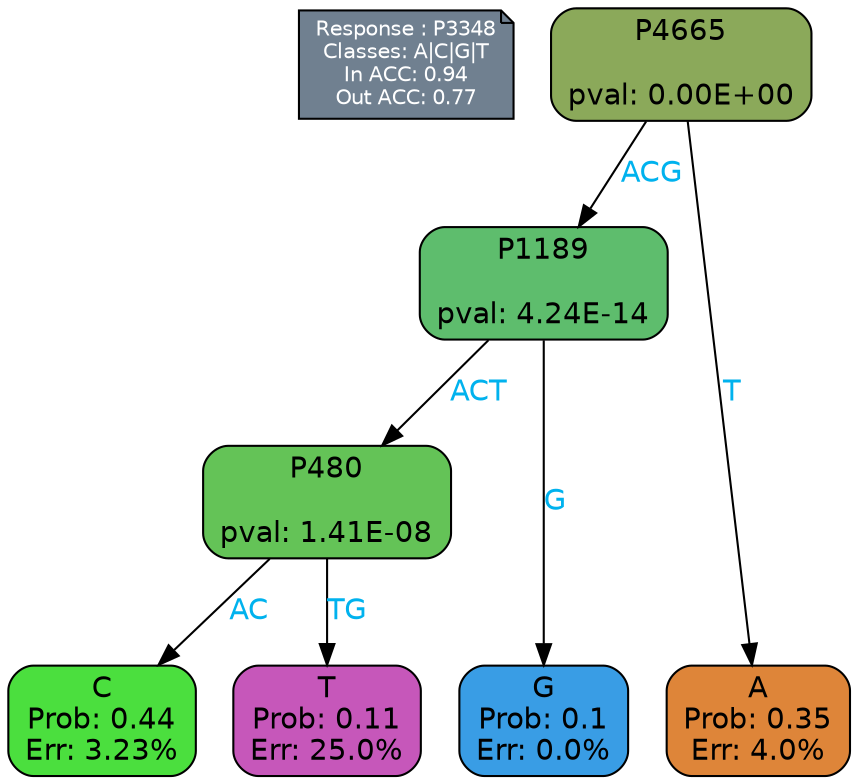 digraph Tree {
node [shape=box, style="filled, rounded", color="black", fontname=helvetica] ;
graph [ranksep=equally, splines=polylines, bgcolor=transparent, dpi=600] ;
edge [fontname=helvetica] ;
LEGEND [label="Response : P3348
Classes: A|C|G|T
In ACC: 0.94
Out ACC: 0.77
",shape=note,align=left,style=filled,fillcolor="slategray",fontcolor="white",fontsize=10];1 [label="P4665

pval: 0.00E+00", fillcolor="#8ba95a"] ;
2 [label="P1189

pval: 4.24E-14", fillcolor="#5ebd6d"] ;
3 [label="P480

pval: 1.41E-08", fillcolor="#64c357"] ;
4 [label="C
Prob: 0.44
Err: 3.23%", fillcolor="#4bdf3e"] ;
5 [label="T
Prob: 0.11
Err: 25.0%", fillcolor="#c657ba"] ;
6 [label="G
Prob: 0.1
Err: 0.0%", fillcolor="#399de5"] ;
7 [label="A
Prob: 0.35
Err: 4.0%", fillcolor="#de8539"] ;
1 -> 2 [label="ACG",fontcolor=deepskyblue2] ;
1 -> 7 [label="T",fontcolor=deepskyblue2] ;
2 -> 3 [label="ACT",fontcolor=deepskyblue2] ;
2 -> 6 [label="G",fontcolor=deepskyblue2] ;
3 -> 4 [label="AC",fontcolor=deepskyblue2] ;
3 -> 5 [label="TG",fontcolor=deepskyblue2] ;
{rank = same; 4;5;6;7;}{rank = same; LEGEND;1;}}